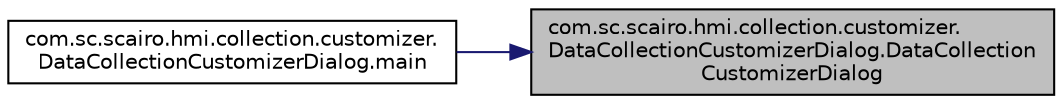 digraph "com.sc.scairo.hmi.collection.customizer.DataCollectionCustomizerDialog.DataCollectionCustomizerDialog"
{
 // LATEX_PDF_SIZE
  edge [fontname="Helvetica",fontsize="10",labelfontname="Helvetica",labelfontsize="10"];
  node [fontname="Helvetica",fontsize="10",shape=record];
  rankdir="RL";
  Node1 [label="com.sc.scairo.hmi.collection.customizer.\lDataCollectionCustomizerDialog.DataCollection\lCustomizerDialog",height=0.2,width=0.4,color="black", fillcolor="grey75", style="filled", fontcolor="black",tooltip=" "];
  Node1 -> Node2 [dir="back",color="midnightblue",fontsize="10",style="solid",fontname="Helvetica"];
  Node2 [label="com.sc.scairo.hmi.collection.customizer.\lDataCollectionCustomizerDialog.main",height=0.2,width=0.4,color="black", fillcolor="white", style="filled",URL="$classcom_1_1sc_1_1scairo_1_1hmi_1_1collection_1_1customizer_1_1_data_collection_customizer_dialog.html#ac1343b84ffbc0b67a9c4e79b757992ac",tooltip=" "];
}
